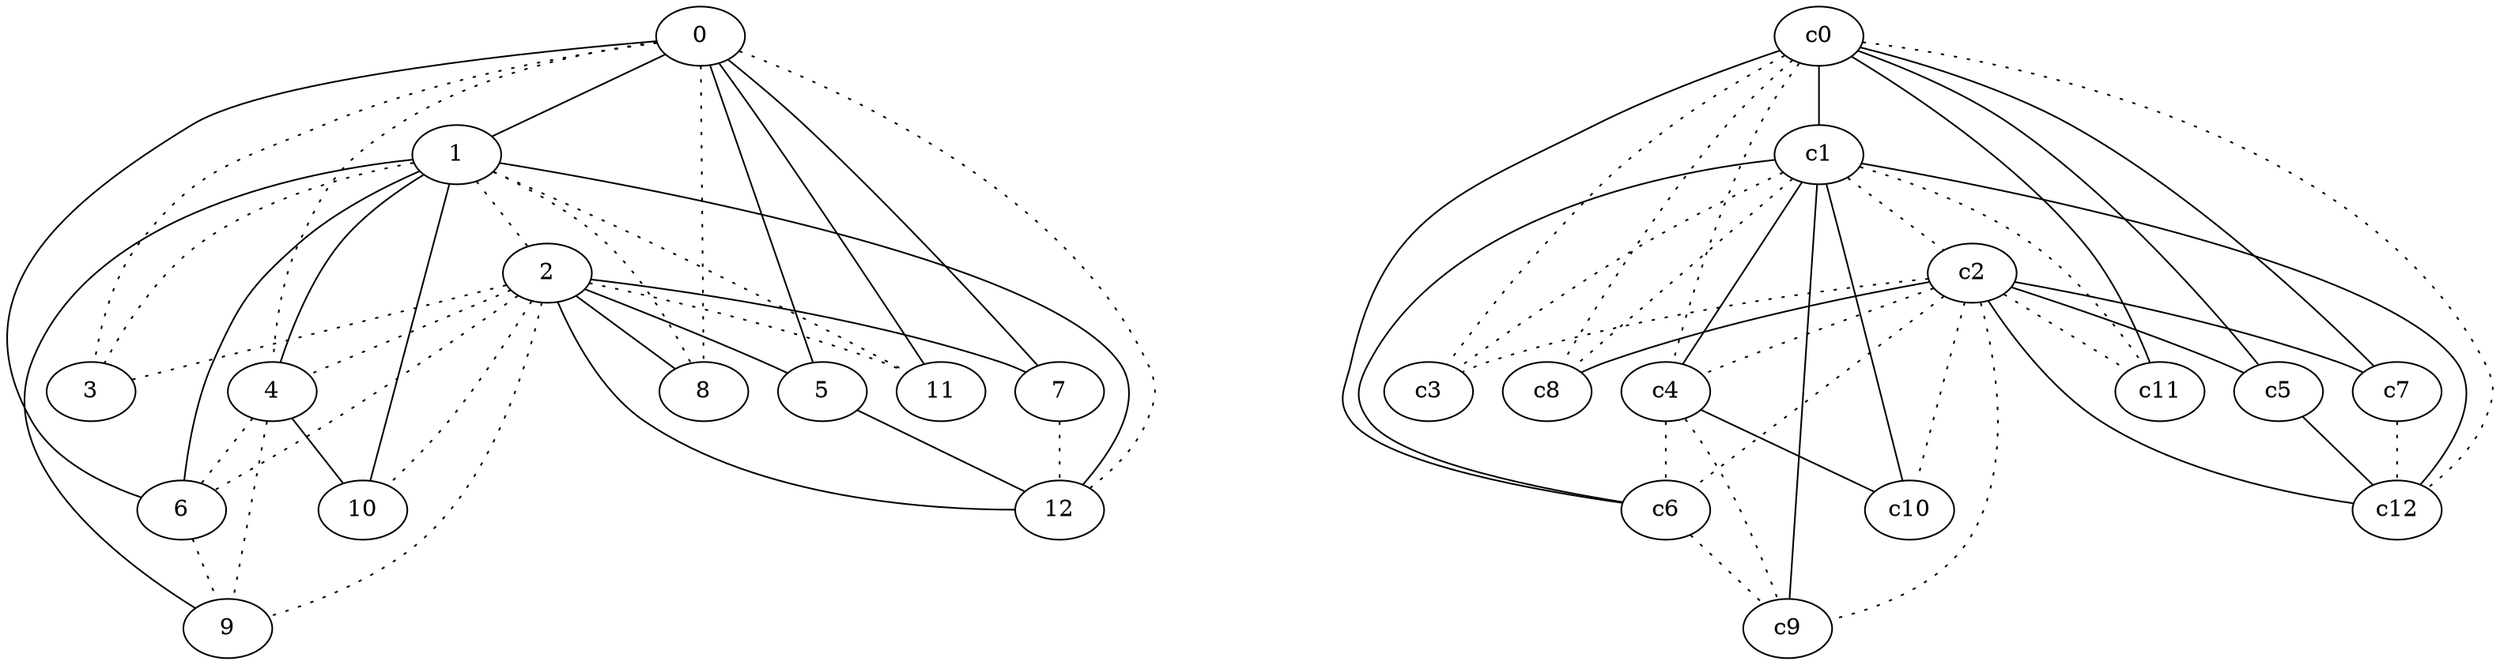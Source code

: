 graph {
a0[label=0];
a1[label=1];
a2[label=2];
a3[label=3];
a4[label=4];
a5[label=5];
a6[label=6];
a7[label=7];
a8[label=8];
a9[label=9];
a10[label=10];
a11[label=11];
a12[label=12];
a0 -- a1;
a0 -- a3 [style=dotted];
a0 -- a4 [style=dotted];
a0 -- a5;
a0 -- a6;
a0 -- a7;
a0 -- a8 [style=dotted];
a0 -- a11;
a0 -- a12 [style=dotted];
a1 -- a2 [style=dotted];
a1 -- a3 [style=dotted];
a1 -- a4;
a1 -- a6;
a1 -- a8 [style=dotted];
a1 -- a9;
a1 -- a10;
a1 -- a11 [style=dotted];
a1 -- a12;
a2 -- a3 [style=dotted];
a2 -- a4 [style=dotted];
a2 -- a5;
a2 -- a6 [style=dotted];
a2 -- a7;
a2 -- a8;
a2 -- a9 [style=dotted];
a2 -- a10 [style=dotted];
a2 -- a11 [style=dotted];
a2 -- a12;
a4 -- a6 [style=dotted];
a4 -- a9 [style=dotted];
a4 -- a10;
a5 -- a12;
a6 -- a9 [style=dotted];
a7 -- a12 [style=dotted];
c0 -- c1;
c0 -- c3 [style=dotted];
c0 -- c4 [style=dotted];
c0 -- c5;
c0 -- c6;
c0 -- c7;
c0 -- c8 [style=dotted];
c0 -- c11;
c0 -- c12 [style=dotted];
c1 -- c2 [style=dotted];
c1 -- c3 [style=dotted];
c1 -- c4;
c1 -- c6;
c1 -- c8 [style=dotted];
c1 -- c9;
c1 -- c10;
c1 -- c11 [style=dotted];
c1 -- c12;
c2 -- c3 [style=dotted];
c2 -- c4 [style=dotted];
c2 -- c5;
c2 -- c6 [style=dotted];
c2 -- c7;
c2 -- c8;
c2 -- c9 [style=dotted];
c2 -- c10 [style=dotted];
c2 -- c11 [style=dotted];
c2 -- c12;
c4 -- c6 [style=dotted];
c4 -- c9 [style=dotted];
c4 -- c10;
c5 -- c12;
c6 -- c9 [style=dotted];
c7 -- c12 [style=dotted];
}
